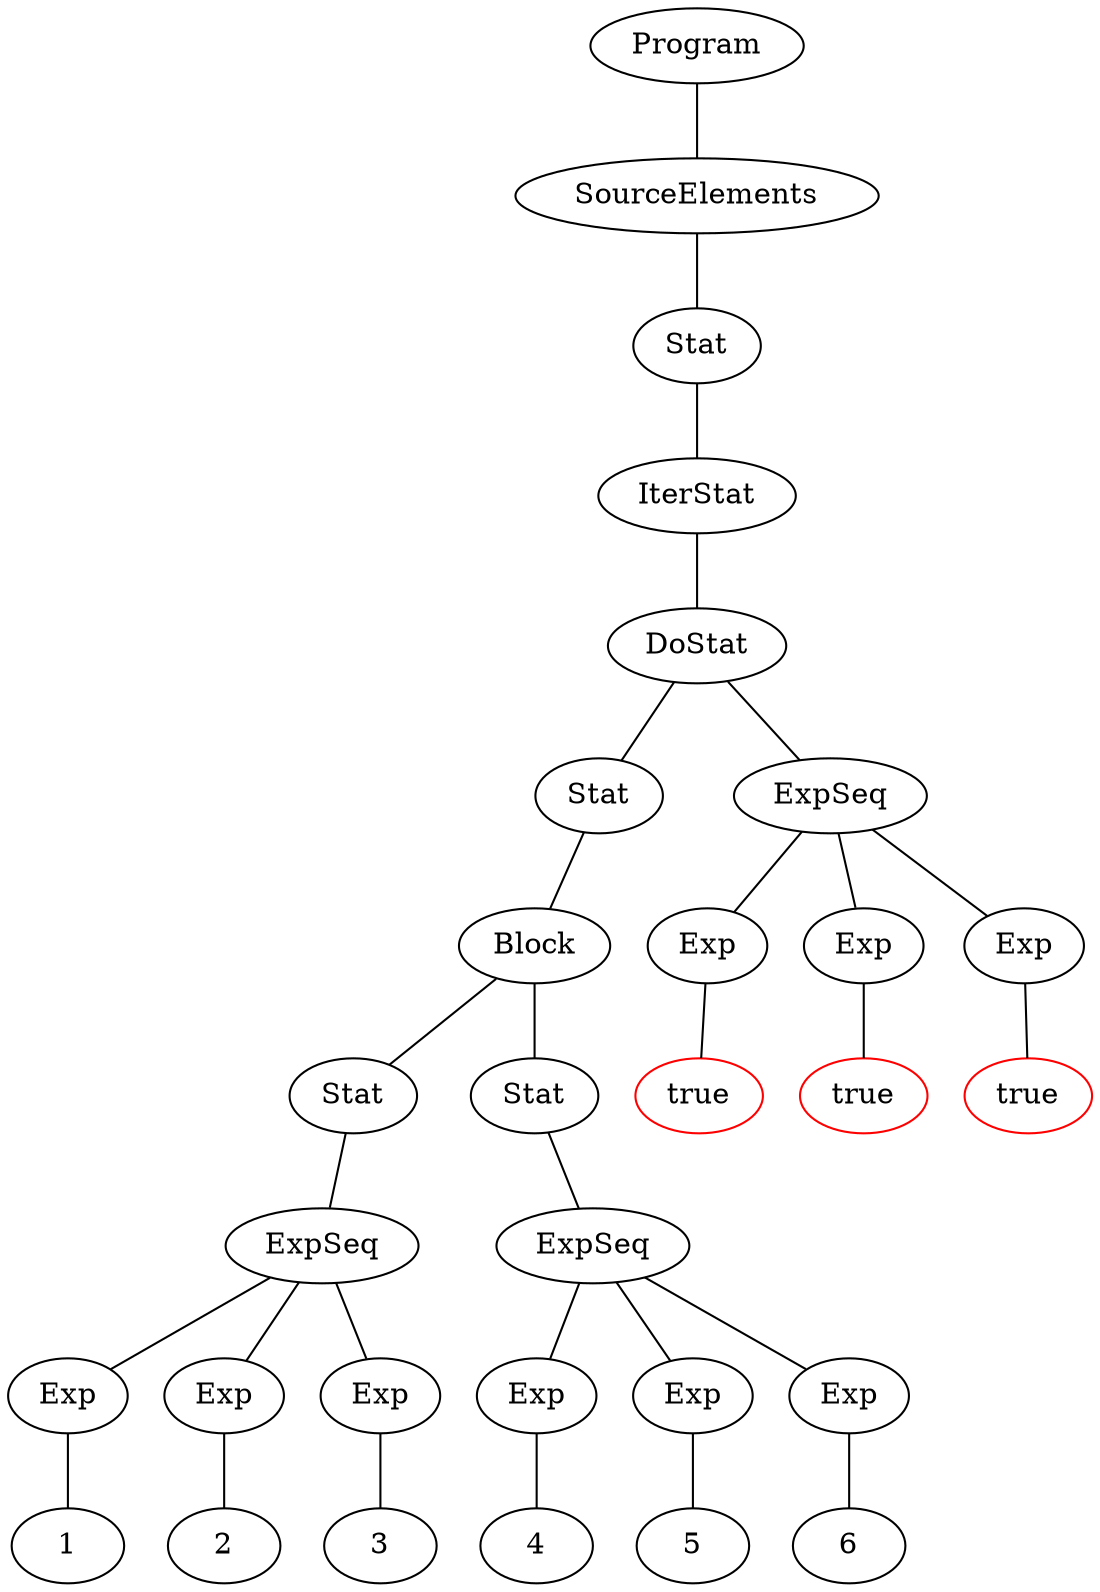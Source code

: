 graph vis {
	node243[label="Program"]
	node243 -- node239
	node239[label="SourceElements"]
	node239 -- node238
	node238[label="Stat"]
	node238 -- node237
	node237[label="IterStat"]
	node237 -- node236
	node236[label="DoStat"]
	node236 -- node228
	node228[label="Stat"]
	node228 -- node227
	node227[label="Block"]
	node227 -- node218
	node218[label="Stat"]
	node218 -- node217
	node217[label="ExpSeq"]
	node217 -- node212
	node212[label="Exp"]
	node212 -- node211
	node211[label="1"]
	node217 -- node214
	node214[label="Exp"]
	node214 -- node213
	node213[label="2"]
	node217 -- node216
	node216[label="Exp"]
	node216 -- node215
	node215[label="3"]
	node227 -- node226
	node226[label="Stat"]
	node226 -- node225
	node225[label="ExpSeq"]
	node225 -- node220
	node220[label="Exp"]
	node220 -- node219
	node219[label="4"]
	node225 -- node222
	node222[label="Exp"]
	node222 -- node221
	node221[label="5"]
	node225 -- node224
	node224[label="Exp"]
	node224 -- node223
	node223[label="6"]
	node236 -- node235
	node235[label="ExpSeq"]
	node235 -- node230
	node230[label="Exp"]
	node230 -- node229
	node229[label="true", color=red]
	node235 -- node232
	node232[label="Exp"]
	node232 -- node231
	node231[label="true", color=red]
	node235 -- node234
	node234[label="Exp"]
	node234 -- node233
	node233[label="true", color=red]
}
